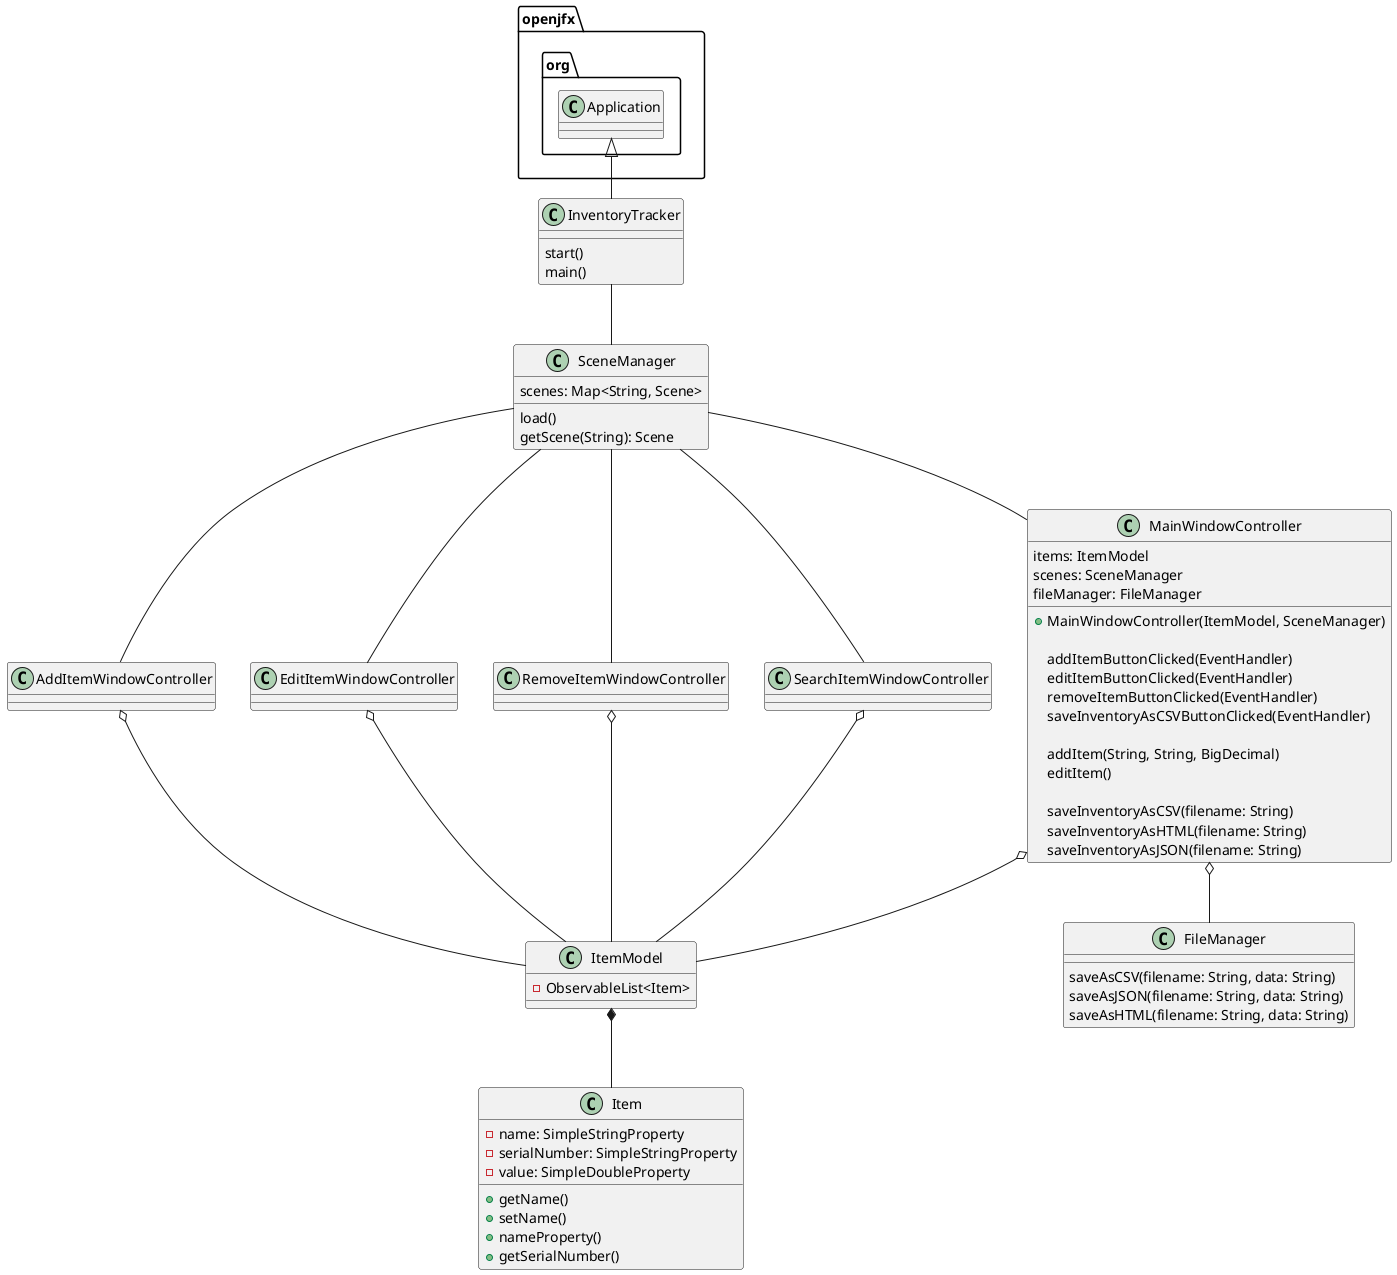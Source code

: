 @startuml
class InventoryTracker {
    start()
    main()
}

class SceneManager {
    scenes: Map<String, Scene>

    load()
    getScene(String): Scene
}

class MainWindowController {
    items: ItemModel
    scenes: SceneManager
    fileManager: FileManager

    +MainWindowController(ItemModel, SceneManager)

    addItemButtonClicked(EventHandler)
    editItemButtonClicked(EventHandler)
    removeItemButtonClicked(EventHandler)
    saveInventoryAsCSVButtonClicked(EventHandler)

    addItem(String, String, BigDecimal)
    editItem()

    saveInventoryAsCSV(filename: String)
    saveInventoryAsHTML(filename: String)
    saveInventoryAsJSON(filename: String)
}

class AddItemWindowController {
}

class EditItemWindowController {
}

class RemoveItemWindowController {
}

class SearchItemWindowController {
}

class ItemModel {
    -ObservableList<Item>
}

class Item {
    -name: SimpleStringProperty
    -serialNumber: SimpleStringProperty
    -value: SimpleDoubleProperty

    +getName()
    +setName()
    +nameProperty()
    +getSerialNumber()
}

class FileManager {
    saveAsCSV(filename: String, data: String)
    saveAsJSON(filename: String, data: String)
    saveAsHTML(filename: String, data: String)
}

openjfx.org.Application <|-- InventoryTracker
InventoryTracker -- SceneManager
SceneManager -- MainWindowController
SceneManager -- AddItemWindowController
SceneManager -- EditItemWindowController
SceneManager -- RemoveItemWindowController
SceneManager -- SearchItemWindowController
MainWindowController o-- ItemModel
AddItemWindowController o-- ItemModel
EditItemWindowController o-- ItemModel
RemoveItemWindowController o-- ItemModel
SearchItemWindowController o-- ItemModel
ItemModel *-- Item
MainWindowController o-- FileManager
@enduml
